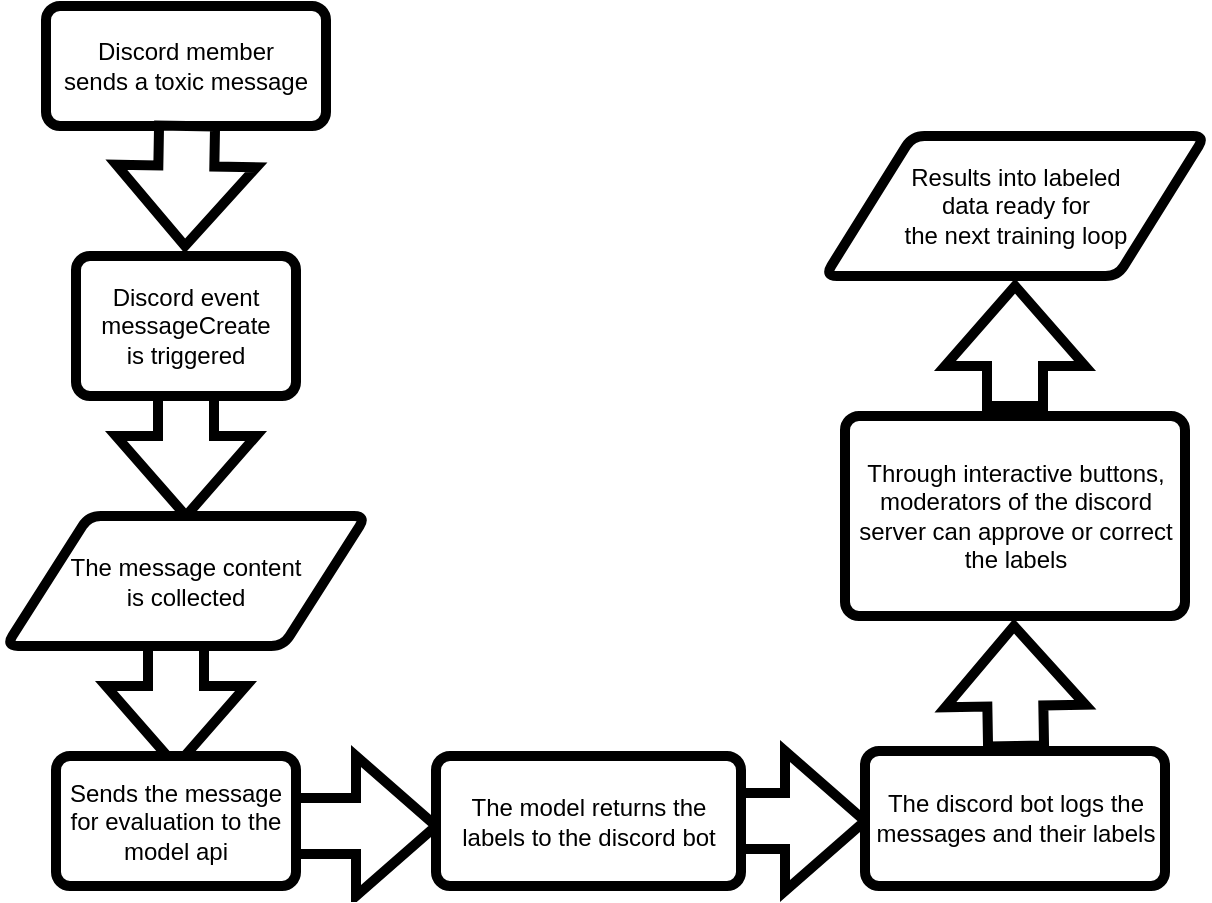 <mxfile version="26.0.16">
  <diagram name="Page-1" id="cA64vV0uRYZdwKJHaOFr">
    <mxGraphModel dx="1050" dy="570" grid="1" gridSize="10" guides="1" tooltips="1" connect="1" arrows="1" fold="1" page="1" pageScale="1" pageWidth="850" pageHeight="1100" math="0" shadow="0">
      <root>
        <mxCell id="0" />
        <mxCell id="1" parent="0" />
        <mxCell id="m7ZQHP3qZGSN1cg1UqS_-14" value="" style="verticalLabelPosition=bottom;verticalAlign=top;html=1;strokeWidth=5;shape=mxgraph.arrows2.arrow;dy=0.6;dx=40;notch=0;rotation=-90;" parent="1" vertex="1">
          <mxGeometry x="534.5" y="380" width="60" height="70" as="geometry" />
        </mxCell>
        <mxCell id="m7ZQHP3qZGSN1cg1UqS_-6" value="" style="verticalLabelPosition=bottom;verticalAlign=top;html=1;strokeWidth=5;shape=mxgraph.arrows2.arrow;dy=0.6;dx=40;notch=0;rotation=90;" parent="1" vertex="1">
          <mxGeometry x="115" y="560" width="60" height="70" as="geometry" />
        </mxCell>
        <mxCell id="m7ZQHP3qZGSN1cg1UqS_-1" value="Discord member&lt;div&gt;sends a toxic message&lt;/div&gt;" style="rounded=1;whiteSpace=wrap;html=1;absoluteArcSize=1;arcSize=14;strokeWidth=5;" parent="1" vertex="1">
          <mxGeometry x="80" y="245" width="140" height="60" as="geometry" />
        </mxCell>
        <mxCell id="m7ZQHP3qZGSN1cg1UqS_-2" value="" style="verticalLabelPosition=bottom;verticalAlign=top;html=1;strokeWidth=5;shape=mxgraph.arrows2.arrow;dy=0.6;dx=40;notch=0;rotation=91;" parent="1" vertex="1">
          <mxGeometry x="120" y="300" width="60" height="70" as="geometry" />
        </mxCell>
        <mxCell id="m7ZQHP3qZGSN1cg1UqS_-3" value="Discord event&lt;div&gt;messageCreate&lt;/div&gt;&lt;div&gt;is triggered&lt;/div&gt;" style="rounded=1;whiteSpace=wrap;html=1;absoluteArcSize=1;arcSize=14;strokeWidth=5;" parent="1" vertex="1">
          <mxGeometry x="95" y="370" width="110" height="70" as="geometry" />
        </mxCell>
        <mxCell id="m7ZQHP3qZGSN1cg1UqS_-4" value="" style="verticalLabelPosition=bottom;verticalAlign=top;html=1;strokeWidth=5;shape=mxgraph.arrows2.arrow;dy=0.6;dx=40;notch=0;rotation=90;" parent="1" vertex="1">
          <mxGeometry x="120" y="435" width="60" height="70" as="geometry" />
        </mxCell>
        <mxCell id="m7ZQHP3qZGSN1cg1UqS_-5" value="The message content&lt;div&gt;is collected&lt;/div&gt;" style="shape=parallelogram;html=1;strokeWidth=5;perimeter=parallelogramPerimeter;whiteSpace=wrap;rounded=1;arcSize=12;size=0.23;" parent="1" vertex="1">
          <mxGeometry x="60" y="500" width="180" height="65" as="geometry" />
        </mxCell>
        <mxCell id="m7ZQHP3qZGSN1cg1UqS_-7" value="Sends the message for evaluation to the model api" style="rounded=1;whiteSpace=wrap;html=1;absoluteArcSize=1;arcSize=14;strokeWidth=5;" parent="1" vertex="1">
          <mxGeometry x="85" y="620" width="120" height="65" as="geometry" />
        </mxCell>
        <mxCell id="m7ZQHP3qZGSN1cg1UqS_-8" value="" style="verticalLabelPosition=bottom;verticalAlign=top;html=1;strokeWidth=5;shape=mxgraph.arrows2.arrow;dy=0.6;dx=40;notch=0;rotation=0;" parent="1" vertex="1">
          <mxGeometry x="205" y="620" width="70" height="70" as="geometry" />
        </mxCell>
        <mxCell id="m7ZQHP3qZGSN1cg1UqS_-9" value="The model returns the labels to the discord bot" style="rounded=1;whiteSpace=wrap;html=1;absoluteArcSize=1;arcSize=14;strokeWidth=5;" parent="1" vertex="1">
          <mxGeometry x="275" y="620" width="152.5" height="65" as="geometry" />
        </mxCell>
        <mxCell id="m7ZQHP3qZGSN1cg1UqS_-10" value="" style="verticalLabelPosition=bottom;verticalAlign=top;html=1;strokeWidth=5;shape=mxgraph.arrows2.arrow;dy=0.6;dx=40;notch=0;" parent="1" vertex="1">
          <mxGeometry x="427.5" y="617.5" width="62" height="70" as="geometry" />
        </mxCell>
        <mxCell id="m7ZQHP3qZGSN1cg1UqS_-11" value="The discord bot logs the messages and their labels" style="rounded=1;whiteSpace=wrap;html=1;absoluteArcSize=1;arcSize=14;strokeWidth=5;" parent="1" vertex="1">
          <mxGeometry x="489.5" y="617.5" width="150" height="67.5" as="geometry" />
        </mxCell>
        <mxCell id="m7ZQHP3qZGSN1cg1UqS_-12" value="" style="verticalLabelPosition=bottom;verticalAlign=top;html=1;strokeWidth=5;shape=mxgraph.arrows2.arrow;dy=0.6;dx=40;notch=0;rotation=-91;" parent="1" vertex="1">
          <mxGeometry x="534.5" y="550" width="60" height="70" as="geometry" />
        </mxCell>
        <mxCell id="m7ZQHP3qZGSN1cg1UqS_-13" value="Through interactive buttons, moderators of the discord server can approve or correct the labels" style="rounded=1;whiteSpace=wrap;html=1;absoluteArcSize=1;arcSize=14;strokeWidth=5;" parent="1" vertex="1">
          <mxGeometry x="479.5" y="450" width="170" height="100" as="geometry" />
        </mxCell>
        <mxCell id="m7ZQHP3qZGSN1cg1UqS_-15" value="Results into labeled&lt;div&gt;&amp;nbsp;data ready for&amp;nbsp;&lt;/div&gt;&lt;div&gt;the next training loop&lt;/div&gt;" style="shape=parallelogram;html=1;strokeWidth=5;perimeter=parallelogramPerimeter;whiteSpace=wrap;rounded=1;arcSize=12;size=0.23;" parent="1" vertex="1">
          <mxGeometry x="469.5" y="310" width="190" height="70" as="geometry" />
        </mxCell>
      </root>
    </mxGraphModel>
  </diagram>
</mxfile>
